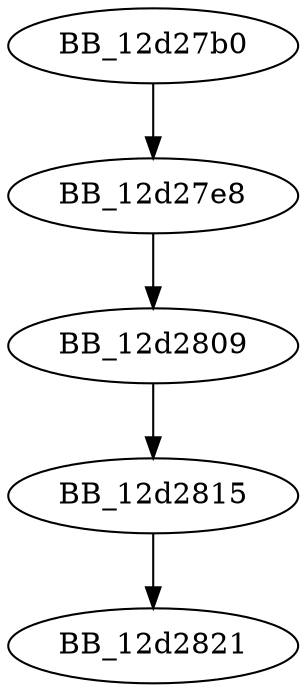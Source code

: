 DiGraph sub_12D27B0{
BB_12d27b0->BB_12d27e8
BB_12d27e8->BB_12d2809
BB_12d2809->BB_12d2815
BB_12d2815->BB_12d2821
}
